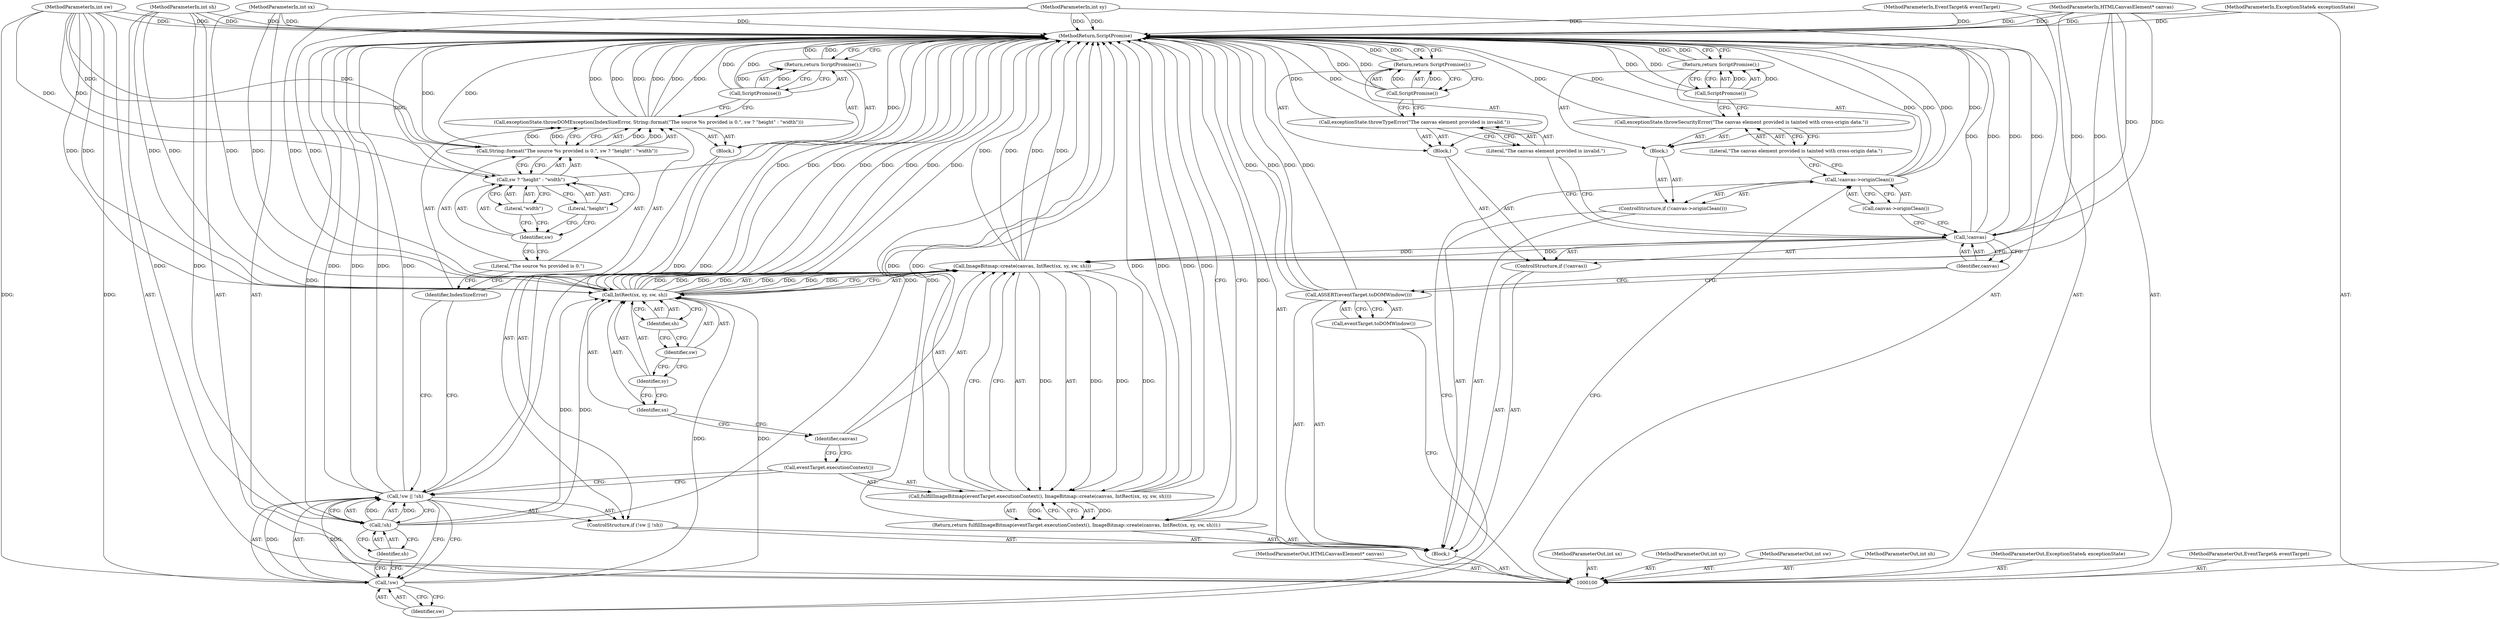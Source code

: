 digraph "1_Chrome_e9c887a80115ddc5c011380f132fe4b36359caf0" {
"1000154" [label="(MethodReturn,ScriptPromise)"];
"1000103" [label="(MethodParameterIn,int sx)"];
"1000232" [label="(MethodParameterOut,int sx)"];
"1000104" [label="(MethodParameterIn,int sy)"];
"1000233" [label="(MethodParameterOut,int sy)"];
"1000105" [label="(MethodParameterIn,int sw)"];
"1000234" [label="(MethodParameterOut,int sw)"];
"1000106" [label="(MethodParameterIn,int sh)"];
"1000235" [label="(MethodParameterOut,int sh)"];
"1000107" [label="(MethodParameterIn,ExceptionState& exceptionState)"];
"1000236" [label="(MethodParameterOut,ExceptionState& exceptionState)"];
"1000101" [label="(MethodParameterIn,EventTarget& eventTarget)"];
"1000230" [label="(MethodParameterOut,EventTarget& eventTarget)"];
"1000102" [label="(MethodParameterIn,HTMLCanvasElement* canvas)"];
"1000231" [label="(MethodParameterOut,HTMLCanvasElement* canvas)"];
"1000124" [label="(Literal,\"The canvas element provided is tainted with cross-origin data.\")"];
"1000123" [label="(Call,exceptionState.throwSecurityError(\"The canvas element provided is tainted with cross-origin data.\"))"];
"1000126" [label="(Call,ScriptPromise())"];
"1000125" [label="(Return,return ScriptPromise();)"];
"1000131" [label="(Call,!sh)"];
"1000132" [label="(Identifier,sh)"];
"1000133" [label="(Block,)"];
"1000127" [label="(ControlStructure,if (!sw || !sh))"];
"1000128" [label="(Call,!sw || !sh)"];
"1000129" [label="(Call,!sw)"];
"1000130" [label="(Identifier,sw)"];
"1000138" [label="(Call,sw ? \"height\" : \"width\")"];
"1000139" [label="(Identifier,sw)"];
"1000140" [label="(Literal,\"height\")"];
"1000141" [label="(Literal,\"width\")"];
"1000135" [label="(Identifier,IndexSizeError)"];
"1000136" [label="(Call,String::format(\"The source %s provided is 0.\", sw ? \"height\" : \"width\"))"];
"1000137" [label="(Literal,\"The source %s provided is 0.\")"];
"1000134" [label="(Call,exceptionState.throwDOMException(IndexSizeError, String::format(\"The source %s provided is 0.\", sw ? \"height\" : \"width\")))"];
"1000143" [label="(Call,ScriptPromise())"];
"1000142" [label="(Return,return ScriptPromise();)"];
"1000151" [label="(Identifier,sy)"];
"1000152" [label="(Identifier,sw)"];
"1000145" [label="(Call,fulfillImageBitmap(eventTarget.executionContext(), ImageBitmap::create(canvas, IntRect(sx, sy, sw, sh))))"];
"1000153" [label="(Identifier,sh)"];
"1000146" [label="(Call,eventTarget.executionContext())"];
"1000144" [label="(Return,return fulfillImageBitmap(eventTarget.executionContext(), ImageBitmap::create(canvas, IntRect(sx, sy, sw, sh)));)"];
"1000147" [label="(Call,ImageBitmap::create(canvas, IntRect(sx, sy, sw, sh)))"];
"1000148" [label="(Identifier,canvas)"];
"1000149" [label="(Call,IntRect(sx, sy, sw, sh))"];
"1000150" [label="(Identifier,sx)"];
"1000108" [label="(Block,)"];
"1000110" [label="(Call,eventTarget.toDOMWindow())"];
"1000109" [label="(Call,ASSERT(eventTarget.toDOMWindow()))"];
"1000114" [label="(Block,)"];
"1000111" [label="(ControlStructure,if (!canvas))"];
"1000112" [label="(Call,!canvas)"];
"1000113" [label="(Identifier,canvas)"];
"1000116" [label="(Literal,\"The canvas element provided is invalid.\")"];
"1000115" [label="(Call,exceptionState.throwTypeError(\"The canvas element provided is invalid.\"))"];
"1000118" [label="(Call,ScriptPromise())"];
"1000117" [label="(Return,return ScriptPromise();)"];
"1000122" [label="(Block,)"];
"1000119" [label="(ControlStructure,if (!canvas->originClean()))"];
"1000120" [label="(Call,!canvas->originClean())"];
"1000121" [label="(Call,canvas->originClean())"];
"1000154" -> "1000100"  [label="AST: "];
"1000154" -> "1000117"  [label="CFG: "];
"1000154" -> "1000125"  [label="CFG: "];
"1000154" -> "1000142"  [label="CFG: "];
"1000154" -> "1000144"  [label="CFG: "];
"1000117" -> "1000154"  [label="DDG: "];
"1000144" -> "1000154"  [label="DDG: "];
"1000142" -> "1000154"  [label="DDG: "];
"1000125" -> "1000154"  [label="DDG: "];
"1000126" -> "1000154"  [label="DDG: "];
"1000104" -> "1000154"  [label="DDG: "];
"1000105" -> "1000154"  [label="DDG: "];
"1000149" -> "1000154"  [label="DDG: "];
"1000149" -> "1000154"  [label="DDG: "];
"1000149" -> "1000154"  [label="DDG: "];
"1000149" -> "1000154"  [label="DDG: "];
"1000118" -> "1000154"  [label="DDG: "];
"1000145" -> "1000154"  [label="DDG: "];
"1000145" -> "1000154"  [label="DDG: "];
"1000145" -> "1000154"  [label="DDG: "];
"1000128" -> "1000154"  [label="DDG: "];
"1000128" -> "1000154"  [label="DDG: "];
"1000128" -> "1000154"  [label="DDG: "];
"1000107" -> "1000154"  [label="DDG: "];
"1000123" -> "1000154"  [label="DDG: "];
"1000131" -> "1000154"  [label="DDG: "];
"1000138" -> "1000154"  [label="DDG: "];
"1000103" -> "1000154"  [label="DDG: "];
"1000134" -> "1000154"  [label="DDG: "];
"1000134" -> "1000154"  [label="DDG: "];
"1000134" -> "1000154"  [label="DDG: "];
"1000115" -> "1000154"  [label="DDG: "];
"1000120" -> "1000154"  [label="DDG: "];
"1000120" -> "1000154"  [label="DDG: "];
"1000147" -> "1000154"  [label="DDG: "];
"1000147" -> "1000154"  [label="DDG: "];
"1000102" -> "1000154"  [label="DDG: "];
"1000112" -> "1000154"  [label="DDG: "];
"1000112" -> "1000154"  [label="DDG: "];
"1000101" -> "1000154"  [label="DDG: "];
"1000109" -> "1000154"  [label="DDG: "];
"1000109" -> "1000154"  [label="DDG: "];
"1000143" -> "1000154"  [label="DDG: "];
"1000136" -> "1000154"  [label="DDG: "];
"1000106" -> "1000154"  [label="DDG: "];
"1000103" -> "1000100"  [label="AST: "];
"1000103" -> "1000154"  [label="DDG: "];
"1000103" -> "1000149"  [label="DDG: "];
"1000232" -> "1000100"  [label="AST: "];
"1000104" -> "1000100"  [label="AST: "];
"1000104" -> "1000154"  [label="DDG: "];
"1000104" -> "1000149"  [label="DDG: "];
"1000233" -> "1000100"  [label="AST: "];
"1000105" -> "1000100"  [label="AST: "];
"1000105" -> "1000154"  [label="DDG: "];
"1000105" -> "1000129"  [label="DDG: "];
"1000105" -> "1000136"  [label="DDG: "];
"1000105" -> "1000138"  [label="DDG: "];
"1000105" -> "1000149"  [label="DDG: "];
"1000234" -> "1000100"  [label="AST: "];
"1000106" -> "1000100"  [label="AST: "];
"1000106" -> "1000154"  [label="DDG: "];
"1000106" -> "1000131"  [label="DDG: "];
"1000106" -> "1000149"  [label="DDG: "];
"1000235" -> "1000100"  [label="AST: "];
"1000107" -> "1000100"  [label="AST: "];
"1000107" -> "1000154"  [label="DDG: "];
"1000236" -> "1000100"  [label="AST: "];
"1000101" -> "1000100"  [label="AST: "];
"1000101" -> "1000154"  [label="DDG: "];
"1000230" -> "1000100"  [label="AST: "];
"1000102" -> "1000100"  [label="AST: "];
"1000102" -> "1000154"  [label="DDG: "];
"1000102" -> "1000112"  [label="DDG: "];
"1000102" -> "1000147"  [label="DDG: "];
"1000231" -> "1000100"  [label="AST: "];
"1000124" -> "1000123"  [label="AST: "];
"1000124" -> "1000120"  [label="CFG: "];
"1000123" -> "1000124"  [label="CFG: "];
"1000123" -> "1000122"  [label="AST: "];
"1000123" -> "1000124"  [label="CFG: "];
"1000124" -> "1000123"  [label="AST: "];
"1000126" -> "1000123"  [label="CFG: "];
"1000123" -> "1000154"  [label="DDG: "];
"1000126" -> "1000125"  [label="AST: "];
"1000126" -> "1000123"  [label="CFG: "];
"1000125" -> "1000126"  [label="CFG: "];
"1000126" -> "1000154"  [label="DDG: "];
"1000126" -> "1000125"  [label="DDG: "];
"1000125" -> "1000122"  [label="AST: "];
"1000125" -> "1000126"  [label="CFG: "];
"1000126" -> "1000125"  [label="AST: "];
"1000154" -> "1000125"  [label="CFG: "];
"1000125" -> "1000154"  [label="DDG: "];
"1000126" -> "1000125"  [label="DDG: "];
"1000131" -> "1000128"  [label="AST: "];
"1000131" -> "1000132"  [label="CFG: "];
"1000132" -> "1000131"  [label="AST: "];
"1000128" -> "1000131"  [label="CFG: "];
"1000131" -> "1000154"  [label="DDG: "];
"1000131" -> "1000128"  [label="DDG: "];
"1000106" -> "1000131"  [label="DDG: "];
"1000131" -> "1000149"  [label="DDG: "];
"1000132" -> "1000131"  [label="AST: "];
"1000132" -> "1000129"  [label="CFG: "];
"1000131" -> "1000132"  [label="CFG: "];
"1000133" -> "1000127"  [label="AST: "];
"1000134" -> "1000133"  [label="AST: "];
"1000142" -> "1000133"  [label="AST: "];
"1000127" -> "1000108"  [label="AST: "];
"1000128" -> "1000127"  [label="AST: "];
"1000133" -> "1000127"  [label="AST: "];
"1000128" -> "1000127"  [label="AST: "];
"1000128" -> "1000129"  [label="CFG: "];
"1000128" -> "1000131"  [label="CFG: "];
"1000129" -> "1000128"  [label="AST: "];
"1000131" -> "1000128"  [label="AST: "];
"1000135" -> "1000128"  [label="CFG: "];
"1000146" -> "1000128"  [label="CFG: "];
"1000128" -> "1000154"  [label="DDG: "];
"1000128" -> "1000154"  [label="DDG: "];
"1000128" -> "1000154"  [label="DDG: "];
"1000129" -> "1000128"  [label="DDG: "];
"1000131" -> "1000128"  [label="DDG: "];
"1000129" -> "1000128"  [label="AST: "];
"1000129" -> "1000130"  [label="CFG: "];
"1000130" -> "1000129"  [label="AST: "];
"1000132" -> "1000129"  [label="CFG: "];
"1000128" -> "1000129"  [label="CFG: "];
"1000129" -> "1000128"  [label="DDG: "];
"1000105" -> "1000129"  [label="DDG: "];
"1000129" -> "1000149"  [label="DDG: "];
"1000130" -> "1000129"  [label="AST: "];
"1000130" -> "1000120"  [label="CFG: "];
"1000129" -> "1000130"  [label="CFG: "];
"1000138" -> "1000136"  [label="AST: "];
"1000138" -> "1000140"  [label="CFG: "];
"1000138" -> "1000141"  [label="CFG: "];
"1000139" -> "1000138"  [label="AST: "];
"1000140" -> "1000138"  [label="AST: "];
"1000141" -> "1000138"  [label="AST: "];
"1000136" -> "1000138"  [label="CFG: "];
"1000138" -> "1000154"  [label="DDG: "];
"1000105" -> "1000138"  [label="DDG: "];
"1000139" -> "1000138"  [label="AST: "];
"1000139" -> "1000137"  [label="CFG: "];
"1000140" -> "1000139"  [label="CFG: "];
"1000141" -> "1000139"  [label="CFG: "];
"1000140" -> "1000138"  [label="AST: "];
"1000140" -> "1000139"  [label="CFG: "];
"1000138" -> "1000140"  [label="CFG: "];
"1000141" -> "1000138"  [label="AST: "];
"1000141" -> "1000139"  [label="CFG: "];
"1000138" -> "1000141"  [label="CFG: "];
"1000135" -> "1000134"  [label="AST: "];
"1000135" -> "1000128"  [label="CFG: "];
"1000137" -> "1000135"  [label="CFG: "];
"1000136" -> "1000134"  [label="AST: "];
"1000136" -> "1000138"  [label="CFG: "];
"1000137" -> "1000136"  [label="AST: "];
"1000138" -> "1000136"  [label="AST: "];
"1000134" -> "1000136"  [label="CFG: "];
"1000136" -> "1000154"  [label="DDG: "];
"1000136" -> "1000134"  [label="DDG: "];
"1000136" -> "1000134"  [label="DDG: "];
"1000105" -> "1000136"  [label="DDG: "];
"1000137" -> "1000136"  [label="AST: "];
"1000137" -> "1000135"  [label="CFG: "];
"1000139" -> "1000137"  [label="CFG: "];
"1000134" -> "1000133"  [label="AST: "];
"1000134" -> "1000136"  [label="CFG: "];
"1000135" -> "1000134"  [label="AST: "];
"1000136" -> "1000134"  [label="AST: "];
"1000143" -> "1000134"  [label="CFG: "];
"1000134" -> "1000154"  [label="DDG: "];
"1000134" -> "1000154"  [label="DDG: "];
"1000134" -> "1000154"  [label="DDG: "];
"1000136" -> "1000134"  [label="DDG: "];
"1000136" -> "1000134"  [label="DDG: "];
"1000143" -> "1000142"  [label="AST: "];
"1000143" -> "1000134"  [label="CFG: "];
"1000142" -> "1000143"  [label="CFG: "];
"1000143" -> "1000154"  [label="DDG: "];
"1000143" -> "1000142"  [label="DDG: "];
"1000142" -> "1000133"  [label="AST: "];
"1000142" -> "1000143"  [label="CFG: "];
"1000143" -> "1000142"  [label="AST: "];
"1000154" -> "1000142"  [label="CFG: "];
"1000142" -> "1000154"  [label="DDG: "];
"1000143" -> "1000142"  [label="DDG: "];
"1000151" -> "1000149"  [label="AST: "];
"1000151" -> "1000150"  [label="CFG: "];
"1000152" -> "1000151"  [label="CFG: "];
"1000152" -> "1000149"  [label="AST: "];
"1000152" -> "1000151"  [label="CFG: "];
"1000153" -> "1000152"  [label="CFG: "];
"1000145" -> "1000144"  [label="AST: "];
"1000145" -> "1000147"  [label="CFG: "];
"1000146" -> "1000145"  [label="AST: "];
"1000147" -> "1000145"  [label="AST: "];
"1000144" -> "1000145"  [label="CFG: "];
"1000145" -> "1000154"  [label="DDG: "];
"1000145" -> "1000154"  [label="DDG: "];
"1000145" -> "1000154"  [label="DDG: "];
"1000145" -> "1000144"  [label="DDG: "];
"1000147" -> "1000145"  [label="DDG: "];
"1000147" -> "1000145"  [label="DDG: "];
"1000153" -> "1000149"  [label="AST: "];
"1000153" -> "1000152"  [label="CFG: "];
"1000149" -> "1000153"  [label="CFG: "];
"1000146" -> "1000145"  [label="AST: "];
"1000146" -> "1000128"  [label="CFG: "];
"1000148" -> "1000146"  [label="CFG: "];
"1000144" -> "1000108"  [label="AST: "];
"1000144" -> "1000145"  [label="CFG: "];
"1000145" -> "1000144"  [label="AST: "];
"1000154" -> "1000144"  [label="CFG: "];
"1000144" -> "1000154"  [label="DDG: "];
"1000145" -> "1000144"  [label="DDG: "];
"1000147" -> "1000145"  [label="AST: "];
"1000147" -> "1000149"  [label="CFG: "];
"1000148" -> "1000147"  [label="AST: "];
"1000149" -> "1000147"  [label="AST: "];
"1000145" -> "1000147"  [label="CFG: "];
"1000147" -> "1000154"  [label="DDG: "];
"1000147" -> "1000154"  [label="DDG: "];
"1000147" -> "1000145"  [label="DDG: "];
"1000147" -> "1000145"  [label="DDG: "];
"1000112" -> "1000147"  [label="DDG: "];
"1000102" -> "1000147"  [label="DDG: "];
"1000149" -> "1000147"  [label="DDG: "];
"1000149" -> "1000147"  [label="DDG: "];
"1000149" -> "1000147"  [label="DDG: "];
"1000149" -> "1000147"  [label="DDG: "];
"1000148" -> "1000147"  [label="AST: "];
"1000148" -> "1000146"  [label="CFG: "];
"1000150" -> "1000148"  [label="CFG: "];
"1000149" -> "1000147"  [label="AST: "];
"1000149" -> "1000153"  [label="CFG: "];
"1000150" -> "1000149"  [label="AST: "];
"1000151" -> "1000149"  [label="AST: "];
"1000152" -> "1000149"  [label="AST: "];
"1000153" -> "1000149"  [label="AST: "];
"1000147" -> "1000149"  [label="CFG: "];
"1000149" -> "1000154"  [label="DDG: "];
"1000149" -> "1000154"  [label="DDG: "];
"1000149" -> "1000154"  [label="DDG: "];
"1000149" -> "1000154"  [label="DDG: "];
"1000149" -> "1000147"  [label="DDG: "];
"1000149" -> "1000147"  [label="DDG: "];
"1000149" -> "1000147"  [label="DDG: "];
"1000149" -> "1000147"  [label="DDG: "];
"1000103" -> "1000149"  [label="DDG: "];
"1000104" -> "1000149"  [label="DDG: "];
"1000129" -> "1000149"  [label="DDG: "];
"1000105" -> "1000149"  [label="DDG: "];
"1000131" -> "1000149"  [label="DDG: "];
"1000106" -> "1000149"  [label="DDG: "];
"1000150" -> "1000149"  [label="AST: "];
"1000150" -> "1000148"  [label="CFG: "];
"1000151" -> "1000150"  [label="CFG: "];
"1000108" -> "1000100"  [label="AST: "];
"1000109" -> "1000108"  [label="AST: "];
"1000111" -> "1000108"  [label="AST: "];
"1000119" -> "1000108"  [label="AST: "];
"1000127" -> "1000108"  [label="AST: "];
"1000144" -> "1000108"  [label="AST: "];
"1000110" -> "1000109"  [label="AST: "];
"1000110" -> "1000100"  [label="CFG: "];
"1000109" -> "1000110"  [label="CFG: "];
"1000109" -> "1000108"  [label="AST: "];
"1000109" -> "1000110"  [label="CFG: "];
"1000110" -> "1000109"  [label="AST: "];
"1000113" -> "1000109"  [label="CFG: "];
"1000109" -> "1000154"  [label="DDG: "];
"1000109" -> "1000154"  [label="DDG: "];
"1000114" -> "1000111"  [label="AST: "];
"1000115" -> "1000114"  [label="AST: "];
"1000117" -> "1000114"  [label="AST: "];
"1000111" -> "1000108"  [label="AST: "];
"1000112" -> "1000111"  [label="AST: "];
"1000114" -> "1000111"  [label="AST: "];
"1000112" -> "1000111"  [label="AST: "];
"1000112" -> "1000113"  [label="CFG: "];
"1000113" -> "1000112"  [label="AST: "];
"1000116" -> "1000112"  [label="CFG: "];
"1000121" -> "1000112"  [label="CFG: "];
"1000112" -> "1000154"  [label="DDG: "];
"1000112" -> "1000154"  [label="DDG: "];
"1000102" -> "1000112"  [label="DDG: "];
"1000112" -> "1000147"  [label="DDG: "];
"1000113" -> "1000112"  [label="AST: "];
"1000113" -> "1000109"  [label="CFG: "];
"1000112" -> "1000113"  [label="CFG: "];
"1000116" -> "1000115"  [label="AST: "];
"1000116" -> "1000112"  [label="CFG: "];
"1000115" -> "1000116"  [label="CFG: "];
"1000115" -> "1000114"  [label="AST: "];
"1000115" -> "1000116"  [label="CFG: "];
"1000116" -> "1000115"  [label="AST: "];
"1000118" -> "1000115"  [label="CFG: "];
"1000115" -> "1000154"  [label="DDG: "];
"1000118" -> "1000117"  [label="AST: "];
"1000118" -> "1000115"  [label="CFG: "];
"1000117" -> "1000118"  [label="CFG: "];
"1000118" -> "1000154"  [label="DDG: "];
"1000118" -> "1000117"  [label="DDG: "];
"1000117" -> "1000114"  [label="AST: "];
"1000117" -> "1000118"  [label="CFG: "];
"1000118" -> "1000117"  [label="AST: "];
"1000154" -> "1000117"  [label="CFG: "];
"1000117" -> "1000154"  [label="DDG: "];
"1000118" -> "1000117"  [label="DDG: "];
"1000122" -> "1000119"  [label="AST: "];
"1000123" -> "1000122"  [label="AST: "];
"1000125" -> "1000122"  [label="AST: "];
"1000119" -> "1000108"  [label="AST: "];
"1000120" -> "1000119"  [label="AST: "];
"1000122" -> "1000119"  [label="AST: "];
"1000120" -> "1000119"  [label="AST: "];
"1000120" -> "1000121"  [label="CFG: "];
"1000121" -> "1000120"  [label="AST: "];
"1000124" -> "1000120"  [label="CFG: "];
"1000130" -> "1000120"  [label="CFG: "];
"1000120" -> "1000154"  [label="DDG: "];
"1000120" -> "1000154"  [label="DDG: "];
"1000121" -> "1000120"  [label="AST: "];
"1000121" -> "1000112"  [label="CFG: "];
"1000120" -> "1000121"  [label="CFG: "];
}
